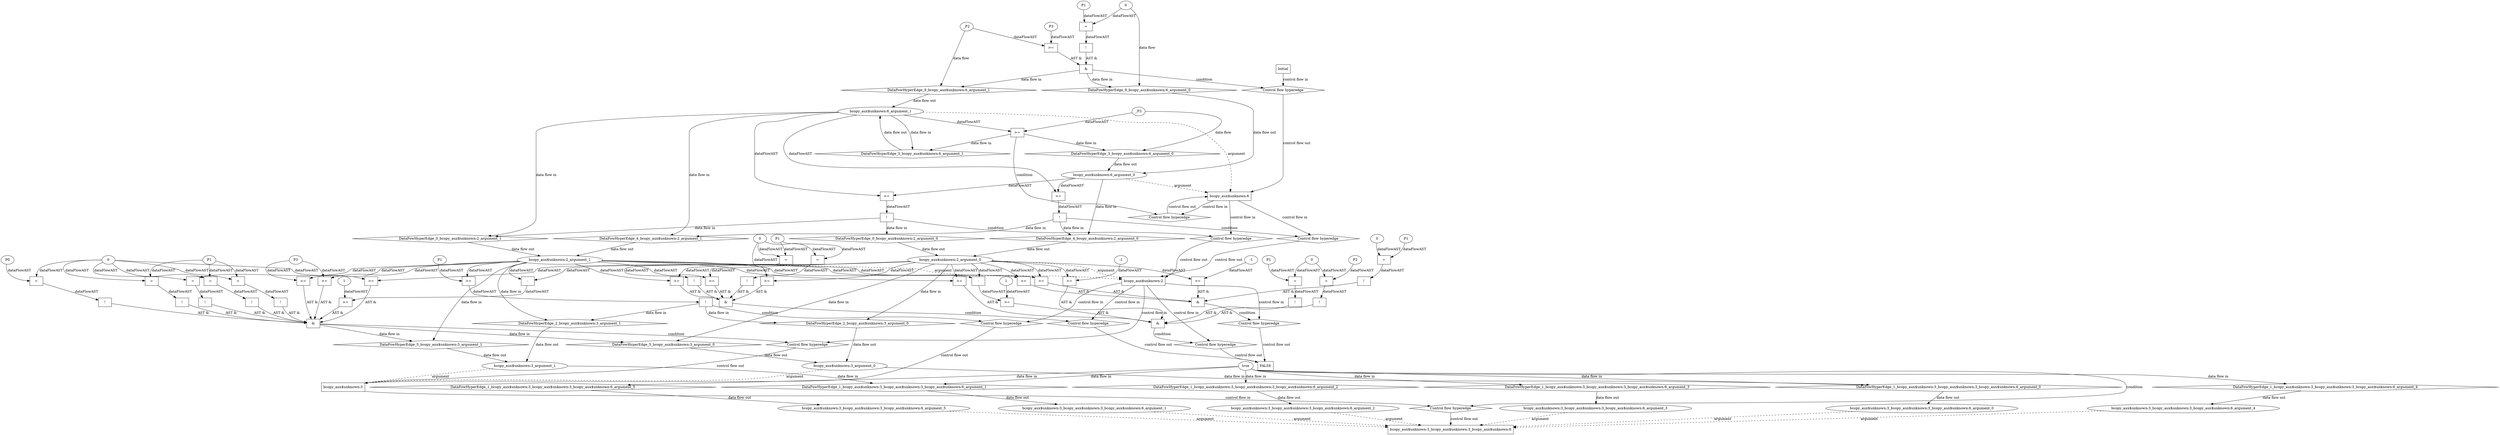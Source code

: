 digraph dag {
"bcopy_aux$unknown:2" [label="bcopy_aux$unknown:2" nodeName="bcopy_aux$unknown:2" class=cfn  shape="rect"];
"bcopy_aux$unknown:3" [label="bcopy_aux$unknown:3" nodeName="bcopy_aux$unknown:3" class=cfn  shape="rect"];
"bcopy_aux$unknown:3_bcopy_aux$unknown:3_bcopy_aux$unknown:6" [label="bcopy_aux$unknown:3_bcopy_aux$unknown:3_bcopy_aux$unknown:6" nodeName="bcopy_aux$unknown:3_bcopy_aux$unknown:3_bcopy_aux$unknown:6" class=cfn  shape="rect"];
"bcopy_aux$unknown:6" [label="bcopy_aux$unknown:6" nodeName="bcopy_aux$unknown:6" class=cfn  shape="rect"];
FALSE [label="FALSE" nodeName=FALSE class=cfn  shape="rect"];
Initial [label="Initial" nodeName=Initial class=cfn  shape="rect"];
ControlFowHyperEdge_0 [label="Control flow hyperedge" nodeName=ControlFowHyperEdge_0 class=controlFlowHyperEdge shape="diamond"];
"bcopy_aux$unknown:6" -> ControlFowHyperEdge_0 [label="control flow in"]
ControlFowHyperEdge_0 -> "bcopy_aux$unknown:2" [label="control flow out"]
ControlFowHyperEdge_1 [label="Control flow hyperedge" nodeName=ControlFowHyperEdge_1 class=controlFlowHyperEdge shape="diamond"];
"bcopy_aux$unknown:3" -> ControlFowHyperEdge_1 [label="control flow in"]
ControlFowHyperEdge_1 -> "bcopy_aux$unknown:3_bcopy_aux$unknown:3_bcopy_aux$unknown:6" [label="control flow out"]
ControlFowHyperEdge_2 [label="Control flow hyperedge" nodeName=ControlFowHyperEdge_2 class=controlFlowHyperEdge shape="diamond"];
"bcopy_aux$unknown:2" -> ControlFowHyperEdge_2 [label="control flow in"]
ControlFowHyperEdge_2 -> "bcopy_aux$unknown:3" [label="control flow out"]
ControlFowHyperEdge_3 [label="Control flow hyperedge" nodeName=ControlFowHyperEdge_3 class=controlFlowHyperEdge shape="diamond"];
"bcopy_aux$unknown:6" -> ControlFowHyperEdge_3 [label="control flow in"]
ControlFowHyperEdge_3 -> "bcopy_aux$unknown:6" [label="control flow out"]
ControlFowHyperEdge_4 [label="Control flow hyperedge" nodeName=ControlFowHyperEdge_4 class=controlFlowHyperEdge shape="diamond"];
"bcopy_aux$unknown:6" -> ControlFowHyperEdge_4 [label="control flow in"]
ControlFowHyperEdge_4 -> "bcopy_aux$unknown:2" [label="control flow out"]
ControlFowHyperEdge_5 [label="Control flow hyperedge" nodeName=ControlFowHyperEdge_5 class=controlFlowHyperEdge shape="diamond"];
"bcopy_aux$unknown:2" -> ControlFowHyperEdge_5 [label="control flow in"]
ControlFowHyperEdge_5 -> "bcopy_aux$unknown:3" [label="control flow out"]
ControlFowHyperEdge_6 [label="Control flow hyperedge" nodeName=ControlFowHyperEdge_6 class=controlFlowHyperEdge shape="diamond"];
"bcopy_aux$unknown:2" -> ControlFowHyperEdge_6 [label="control flow in"]
ControlFowHyperEdge_6 -> "FALSE" [label="control flow out"]
ControlFowHyperEdge_7 [label="Control flow hyperedge" nodeName=ControlFowHyperEdge_7 class=controlFlowHyperEdge shape="diamond"];
"bcopy_aux$unknown:2" -> ControlFowHyperEdge_7 [label="control flow in"]
ControlFowHyperEdge_7 -> "FALSE" [label="control flow out"]
ControlFowHyperEdge_8 [label="Control flow hyperedge" nodeName=ControlFowHyperEdge_8 class=controlFlowHyperEdge shape="diamond"];
"bcopy_aux$unknown:2" -> ControlFowHyperEdge_8 [label="control flow in"]
ControlFowHyperEdge_8 -> "FALSE" [label="control flow out"]
ControlFowHyperEdge_9 [label="Control flow hyperedge" nodeName=ControlFowHyperEdge_9 class=controlFlowHyperEdge shape="diamond"];
"Initial" -> ControlFowHyperEdge_9 [label="control flow in"]
ControlFowHyperEdge_9 -> "bcopy_aux$unknown:6" [label="control flow out"]
"bcopy_aux$unknown:2_argument_0" [label="bcopy_aux$unknown:2_argument_0" nodeName=argument0 class=argument  head="bcopy_aux$unknown:2" shape="oval"];
"bcopy_aux$unknown:2_argument_0" -> "bcopy_aux$unknown:2"[label="argument" style="dashed"]
"bcopy_aux$unknown:2_argument_1" [label="bcopy_aux$unknown:2_argument_1" nodeName=argument1 class=argument  head="bcopy_aux$unknown:2" shape="oval"];
"bcopy_aux$unknown:2_argument_1" -> "bcopy_aux$unknown:2"[label="argument" style="dashed"]
"bcopy_aux$unknown:6_argument_0" [label="bcopy_aux$unknown:6_argument_0" nodeName=argument0 class=argument  head="bcopy_aux$unknown:6" shape="oval"];
"bcopy_aux$unknown:6_argument_0" -> "bcopy_aux$unknown:6"[label="argument" style="dashed"]
"bcopy_aux$unknown:6_argument_1" [label="bcopy_aux$unknown:6_argument_1" nodeName=argument1 class=argument  head="bcopy_aux$unknown:6" shape="oval"];
"bcopy_aux$unknown:6_argument_1" -> "bcopy_aux$unknown:6"[label="argument" style="dashed"]
"bcopy_aux$unknown:3_bcopy_aux$unknown:3_bcopy_aux$unknown:6_argument_0" [label="bcopy_aux$unknown:3_bcopy_aux$unknown:3_bcopy_aux$unknown:6_argument_0" nodeName=argument0 class=argument  head="bcopy_aux$unknown:3_bcopy_aux$unknown:3_bcopy_aux$unknown:6" shape="oval"];
"bcopy_aux$unknown:3_bcopy_aux$unknown:3_bcopy_aux$unknown:6_argument_0" -> "bcopy_aux$unknown:3_bcopy_aux$unknown:3_bcopy_aux$unknown:6"[label="argument" style="dashed"]
"bcopy_aux$unknown:3_bcopy_aux$unknown:3_bcopy_aux$unknown:6_argument_1" [label="bcopy_aux$unknown:3_bcopy_aux$unknown:3_bcopy_aux$unknown:6_argument_1" nodeName=argument1 class=argument  head="bcopy_aux$unknown:3_bcopy_aux$unknown:3_bcopy_aux$unknown:6" shape="oval"];
"bcopy_aux$unknown:3_bcopy_aux$unknown:3_bcopy_aux$unknown:6_argument_1" -> "bcopy_aux$unknown:3_bcopy_aux$unknown:3_bcopy_aux$unknown:6"[label="argument" style="dashed"]
"bcopy_aux$unknown:3_bcopy_aux$unknown:3_bcopy_aux$unknown:6_argument_2" [label="bcopy_aux$unknown:3_bcopy_aux$unknown:3_bcopy_aux$unknown:6_argument_2" nodeName=argument2 class=argument  head="bcopy_aux$unknown:3_bcopy_aux$unknown:3_bcopy_aux$unknown:6" shape="oval"];
"bcopy_aux$unknown:3_bcopy_aux$unknown:3_bcopy_aux$unknown:6_argument_2" -> "bcopy_aux$unknown:3_bcopy_aux$unknown:3_bcopy_aux$unknown:6"[label="argument" style="dashed"]
"bcopy_aux$unknown:3_bcopy_aux$unknown:3_bcopy_aux$unknown:6_argument_3" [label="bcopy_aux$unknown:3_bcopy_aux$unknown:3_bcopy_aux$unknown:6_argument_3" nodeName=argument3 class=argument  head="bcopy_aux$unknown:3_bcopy_aux$unknown:3_bcopy_aux$unknown:6" shape="oval"];
"bcopy_aux$unknown:3_bcopy_aux$unknown:3_bcopy_aux$unknown:6_argument_3" -> "bcopy_aux$unknown:3_bcopy_aux$unknown:3_bcopy_aux$unknown:6"[label="argument" style="dashed"]
"bcopy_aux$unknown:3_bcopy_aux$unknown:3_bcopy_aux$unknown:6_argument_4" [label="bcopy_aux$unknown:3_bcopy_aux$unknown:3_bcopy_aux$unknown:6_argument_4" nodeName=argument4 class=argument  head="bcopy_aux$unknown:3_bcopy_aux$unknown:3_bcopy_aux$unknown:6" shape="oval"];
"bcopy_aux$unknown:3_bcopy_aux$unknown:3_bcopy_aux$unknown:6_argument_4" -> "bcopy_aux$unknown:3_bcopy_aux$unknown:3_bcopy_aux$unknown:6"[label="argument" style="dashed"]
"bcopy_aux$unknown:3_bcopy_aux$unknown:3_bcopy_aux$unknown:6_argument_5" [label="bcopy_aux$unknown:3_bcopy_aux$unknown:3_bcopy_aux$unknown:6_argument_5" nodeName=argument5 class=argument  head="bcopy_aux$unknown:3_bcopy_aux$unknown:3_bcopy_aux$unknown:6" shape="oval"];
"bcopy_aux$unknown:3_bcopy_aux$unknown:3_bcopy_aux$unknown:6_argument_5" -> "bcopy_aux$unknown:3_bcopy_aux$unknown:3_bcopy_aux$unknown:6"[label="argument" style="dashed"]
"bcopy_aux$unknown:3_argument_0" [label="bcopy_aux$unknown:3_argument_0" nodeName=argument0 class=argument  head="bcopy_aux$unknown:3" shape="oval"];
"bcopy_aux$unknown:3_argument_0" -> "bcopy_aux$unknown:3"[label="argument" style="dashed"]
"bcopy_aux$unknown:3_argument_1" [label="bcopy_aux$unknown:3_argument_1" nodeName=argument1 class=argument  head="bcopy_aux$unknown:3" shape="oval"];
"bcopy_aux$unknown:3_argument_1" -> "bcopy_aux$unknown:3"[label="argument" style="dashed"]

"xxxbcopy_aux$unknown:2___bcopy_aux$unknown:6_0xxxguard_0_node_0" [label="!" nodeName="xxxbcopy_aux$unknown:2___bcopy_aux$unknown:6_0xxxguard_0_node_0" class=Operator shape="rect"];
"xxxbcopy_aux$unknown:2___bcopy_aux$unknown:6_0xxxguard_0_node_1" [label=">=" nodeName="xxxbcopy_aux$unknown:2___bcopy_aux$unknown:6_0xxxguard_0_node_1" class=Operator  shape="rect"];
"xxxbcopy_aux$unknown:2___bcopy_aux$unknown:6_0xxxguard_0_node_1" -> "xxxbcopy_aux$unknown:2___bcopy_aux$unknown:6_0xxxguard_0_node_0"[label="dataFlowAST"]
"bcopy_aux$unknown:6_argument_0" -> "xxxbcopy_aux$unknown:2___bcopy_aux$unknown:6_0xxxguard_0_node_1"[label="dataFlowAST"]
"bcopy_aux$unknown:6_argument_1" -> "xxxbcopy_aux$unknown:2___bcopy_aux$unknown:6_0xxxguard_0_node_1"[label="dataFlowAST"]

"xxxbcopy_aux$unknown:2___bcopy_aux$unknown:6_0xxxguard_0_node_0" -> "ControlFowHyperEdge_0" [label="condition"];
"xxxbcopy_aux$unknown:3_bcopy_aux$unknown:3_bcopy_aux$unknown:6___bcopy_aux$unknown:3_1xxxguard_0_node_0" [label="true" nodeName="xxxbcopy_aux$unknown:3_bcopy_aux$unknown:3_bcopy_aux$unknown:6___bcopy_aux$unknown:3_1xxxguard_0_node_0" class=BoolValue ];

"xxxbcopy_aux$unknown:3_bcopy_aux$unknown:3_bcopy_aux$unknown:6___bcopy_aux$unknown:3_1xxxguard_0_node_0" -> "ControlFowHyperEdge_1" [label="condition"];
"xxxbcopy_aux$unknown:3___bcopy_aux$unknown:2_2xxxguard_0_node_0" [label="!" nodeName="xxxbcopy_aux$unknown:3___bcopy_aux$unknown:2_2xxxguard_0_node_0" class=Operator shape="rect"];
"xxxbcopy_aux$unknown:3___bcopy_aux$unknown:2_2xxxguard_0_node_1" [label=">=" nodeName="xxxbcopy_aux$unknown:3___bcopy_aux$unknown:2_2xxxguard_0_node_1" class=Operator  shape="rect"];
"xxxbcopy_aux$unknown:3___bcopy_aux$unknown:2_2xxxguard_0_node_2" [label="P1" nodeName="xxxbcopy_aux$unknown:3___bcopy_aux$unknown:2_2xxxguard_0_node_2" class=Constant ];
"xxxbcopy_aux$unknown:3___bcopy_aux$unknown:2_2xxxguard_0_node_1" -> "xxxbcopy_aux$unknown:3___bcopy_aux$unknown:2_2xxxguard_0_node_0"[label="dataFlowAST"]
"xxxbcopy_aux$unknown:3___bcopy_aux$unknown:2_2xxxguard_0_node_2" -> "xxxbcopy_aux$unknown:3___bcopy_aux$unknown:2_2xxxguard_0_node_1"[label="dataFlowAST"]
"bcopy_aux$unknown:2_argument_1" -> "xxxbcopy_aux$unknown:3___bcopy_aux$unknown:2_2xxxguard_0_node_1"[label="dataFlowAST"]

"xxxbcopy_aux$unknown:3___bcopy_aux$unknown:2_2xxxguard_0_node_0" -> "ControlFowHyperEdge_2" [label="condition"];
"xxxbcopy_aux$unknown:6___bcopy_aux$unknown:6_3xxxguard_0_node_0" [label=">=" nodeName="xxxbcopy_aux$unknown:6___bcopy_aux$unknown:6_3xxxguard_0_node_0" class=Operator  shape="rect"];
"bcopy_aux$unknown:6_argument_1" -> "xxxbcopy_aux$unknown:6___bcopy_aux$unknown:6_3xxxguard_0_node_0"[label="dataFlowAST"]
"xxxbcopy_aux$unknown:6___bcopy_aux$unknown:6_3xxxdataFlow_0_node_0" -> "xxxbcopy_aux$unknown:6___bcopy_aux$unknown:6_3xxxguard_0_node_0"[label="dataFlowAST"]

"xxxbcopy_aux$unknown:6___bcopy_aux$unknown:6_3xxxguard_0_node_0" -> "ControlFowHyperEdge_3" [label="condition"];
"xxxbcopy_aux$unknown:6___bcopy_aux$unknown:6_3xxxdataFlow_0_node_0" [label="_P3" nodeName="xxxbcopy_aux$unknown:6___bcopy_aux$unknown:6_3xxxdataFlow_0_node_0" class=Constant ];

"xxxbcopy_aux$unknown:6___bcopy_aux$unknown:6_3xxxdataFlow_0_node_0" -> "DataFowHyperEdge_3_bcopy_aux$unknown:6_argument_0" [label="data flow"];
"xxxbcopy_aux$unknown:2___bcopy_aux$unknown:6_4xxxguard_0_node_0" [label="!" nodeName="xxxbcopy_aux$unknown:2___bcopy_aux$unknown:6_4xxxguard_0_node_0" class=Operator shape="rect"];
"xxxbcopy_aux$unknown:2___bcopy_aux$unknown:6_4xxxguard_0_node_1" [label=">=" nodeName="xxxbcopy_aux$unknown:2___bcopy_aux$unknown:6_4xxxguard_0_node_1" class=Operator  shape="rect"];
"xxxbcopy_aux$unknown:2___bcopy_aux$unknown:6_4xxxguard_0_node_1" -> "xxxbcopy_aux$unknown:2___bcopy_aux$unknown:6_4xxxguard_0_node_0"[label="dataFlowAST"]
"bcopy_aux$unknown:6_argument_0" -> "xxxbcopy_aux$unknown:2___bcopy_aux$unknown:6_4xxxguard_0_node_1"[label="dataFlowAST"]
"bcopy_aux$unknown:6_argument_1" -> "xxxbcopy_aux$unknown:2___bcopy_aux$unknown:6_4xxxguard_0_node_1"[label="dataFlowAST"]

"xxxbcopy_aux$unknown:2___bcopy_aux$unknown:6_4xxxguard_0_node_0" -> "ControlFowHyperEdge_4" [label="condition"];
"xxxbcopy_aux$unknown:3___bcopy_aux$unknown:2_5xxx_and" [label="&" nodeName="xxxbcopy_aux$unknown:3___bcopy_aux$unknown:2_5xxx_and" class=Operator shape="rect"];
"xxxbcopy_aux$unknown:3___bcopy_aux$unknown:2_5xxxguard2_node_0" [label="!" nodeName="xxxbcopy_aux$unknown:3___bcopy_aux$unknown:2_5xxxguard2_node_0" class=Operator shape="rect"];
"xxxbcopy_aux$unknown:3___bcopy_aux$unknown:2_5xxxguard2_node_1" [label="=" nodeName="xxxbcopy_aux$unknown:3___bcopy_aux$unknown:2_5xxxguard2_node_1" class=Operator  shape="rect"];
"xxxbcopy_aux$unknown:3___bcopy_aux$unknown:2_5xxxguard2_node_2" [label="P0" nodeName="xxxbcopy_aux$unknown:3___bcopy_aux$unknown:2_5xxxguard2_node_2" class=Constant ];
"xxxbcopy_aux$unknown:3___bcopy_aux$unknown:2_5xxxguard2_node_1" -> "xxxbcopy_aux$unknown:3___bcopy_aux$unknown:2_5xxxguard2_node_0"[label="dataFlowAST"]
"xxxbcopy_aux$unknown:3___bcopy_aux$unknown:2_5xxxguard2_node_2" -> "xxxbcopy_aux$unknown:3___bcopy_aux$unknown:2_5xxxguard2_node_1"[label="dataFlowAST"]
"xxxbcopy_aux$unknown:3___bcopy_aux$unknown:2_5xxxguard_0_node_3" -> "xxxbcopy_aux$unknown:3___bcopy_aux$unknown:2_5xxxguard2_node_1"[label="dataFlowAST"]

"xxxbcopy_aux$unknown:3___bcopy_aux$unknown:2_5xxxguard2_node_0" -> "xxxbcopy_aux$unknown:3___bcopy_aux$unknown:2_5xxx_and" [label="AST &"];
"xxxbcopy_aux$unknown:3___bcopy_aux$unknown:2_5xxxguard3_node_0" [label=">=" nodeName="xxxbcopy_aux$unknown:3___bcopy_aux$unknown:2_5xxxguard3_node_0" class=Operator  shape="rect"];
"xxxbcopy_aux$unknown:3___bcopy_aux$unknown:2_5xxxguard1_node_1" -> "xxxbcopy_aux$unknown:3___bcopy_aux$unknown:2_5xxxguard3_node_0"[label="dataFlowAST"]
"bcopy_aux$unknown:2_argument_1" -> "xxxbcopy_aux$unknown:3___bcopy_aux$unknown:2_5xxxguard3_node_0"[label="dataFlowAST"]

"xxxbcopy_aux$unknown:3___bcopy_aux$unknown:2_5xxxguard3_node_0" -> "xxxbcopy_aux$unknown:3___bcopy_aux$unknown:2_5xxx_and" [label="AST &"];
"xxxbcopy_aux$unknown:3___bcopy_aux$unknown:2_5xxxguard6_node_0" [label="!" nodeName="xxxbcopy_aux$unknown:3___bcopy_aux$unknown:2_5xxxguard6_node_0" class=Operator shape="rect"];
"xxxbcopy_aux$unknown:3___bcopy_aux$unknown:2_5xxxguard6_node_1" [label="=" nodeName="xxxbcopy_aux$unknown:3___bcopy_aux$unknown:2_5xxxguard6_node_1" class=Operator  shape="rect"];
"xxxbcopy_aux$unknown:3___bcopy_aux$unknown:2_5xxxguard6_node_1" -> "xxxbcopy_aux$unknown:3___bcopy_aux$unknown:2_5xxxguard6_node_0"[label="dataFlowAST"]
"bcopy_aux$unknown:2_argument_1" -> "xxxbcopy_aux$unknown:3___bcopy_aux$unknown:2_5xxxguard6_node_1"[label="dataFlowAST"]
"xxxbcopy_aux$unknown:3___bcopy_aux$unknown:2_5xxxguard_0_node_3" -> "xxxbcopy_aux$unknown:3___bcopy_aux$unknown:2_5xxxguard6_node_1"[label="dataFlowAST"]

"xxxbcopy_aux$unknown:3___bcopy_aux$unknown:2_5xxxguard6_node_0" -> "xxxbcopy_aux$unknown:3___bcopy_aux$unknown:2_5xxx_and" [label="AST &"];
"xxxbcopy_aux$unknown:3___bcopy_aux$unknown:2_5xxxguard5_node_0" [label=">=" nodeName="xxxbcopy_aux$unknown:3___bcopy_aux$unknown:2_5xxxguard5_node_0" class=Operator  shape="rect"];
"bcopy_aux$unknown:2_argument_0" -> "xxxbcopy_aux$unknown:3___bcopy_aux$unknown:2_5xxxguard5_node_0"[label="dataFlowAST"]
"xxxbcopy_aux$unknown:3___bcopy_aux$unknown:2_5xxxguard_0_node_3" -> "xxxbcopy_aux$unknown:3___bcopy_aux$unknown:2_5xxxguard5_node_0"[label="dataFlowAST"]

"xxxbcopy_aux$unknown:3___bcopy_aux$unknown:2_5xxxguard5_node_0" -> "xxxbcopy_aux$unknown:3___bcopy_aux$unknown:2_5xxx_and" [label="AST &"];
"xxxbcopy_aux$unknown:3___bcopy_aux$unknown:2_5xxxguard8_node_0" [label="!" nodeName="xxxbcopy_aux$unknown:3___bcopy_aux$unknown:2_5xxxguard8_node_0" class=Operator shape="rect"];
"xxxbcopy_aux$unknown:3___bcopy_aux$unknown:2_5xxxguard8_node_1" [label="=" nodeName="xxxbcopy_aux$unknown:3___bcopy_aux$unknown:2_5xxxguard8_node_1" class=Operator  shape="rect"];
"xxxbcopy_aux$unknown:3___bcopy_aux$unknown:2_5xxxguard8_node_1" -> "xxxbcopy_aux$unknown:3___bcopy_aux$unknown:2_5xxxguard8_node_0"[label="dataFlowAST"]
"xxxbcopy_aux$unknown:3___bcopy_aux$unknown:2_5xxxguard_0_node_2" -> "xxxbcopy_aux$unknown:3___bcopy_aux$unknown:2_5xxxguard8_node_1"[label="dataFlowAST"]
"xxxbcopy_aux$unknown:3___bcopy_aux$unknown:2_5xxxguard_0_node_3" -> "xxxbcopy_aux$unknown:3___bcopy_aux$unknown:2_5xxxguard8_node_1"[label="dataFlowAST"]

"xxxbcopy_aux$unknown:3___bcopy_aux$unknown:2_5xxxguard8_node_0" -> "xxxbcopy_aux$unknown:3___bcopy_aux$unknown:2_5xxx_and" [label="AST &"];
"xxxbcopy_aux$unknown:3___bcopy_aux$unknown:2_5xxxguard4_node_0" [label="!" nodeName="xxxbcopy_aux$unknown:3___bcopy_aux$unknown:2_5xxxguard4_node_0" class=Operator shape="rect"];
"xxxbcopy_aux$unknown:3___bcopy_aux$unknown:2_5xxxguard4_node_1" [label="=" nodeName="xxxbcopy_aux$unknown:3___bcopy_aux$unknown:2_5xxxguard4_node_1" class=Operator  shape="rect"];
"xxxbcopy_aux$unknown:3___bcopy_aux$unknown:2_5xxxguard4_node_1" -> "xxxbcopy_aux$unknown:3___bcopy_aux$unknown:2_5xxxguard4_node_0"[label="dataFlowAST"]
"xxxbcopy_aux$unknown:3___bcopy_aux$unknown:2_5xxxguard_0_node_2" -> "xxxbcopy_aux$unknown:3___bcopy_aux$unknown:2_5xxxguard4_node_1"[label="dataFlowAST"]
"xxxbcopy_aux$unknown:3___bcopy_aux$unknown:2_5xxxguard_0_node_3" -> "xxxbcopy_aux$unknown:3___bcopy_aux$unknown:2_5xxxguard4_node_1"[label="dataFlowAST"]

"xxxbcopy_aux$unknown:3___bcopy_aux$unknown:2_5xxxguard4_node_0" -> "xxxbcopy_aux$unknown:3___bcopy_aux$unknown:2_5xxx_and" [label="AST &"];
"xxxbcopy_aux$unknown:3___bcopy_aux$unknown:2_5xxxguard7_node_0" [label=">=" nodeName="xxxbcopy_aux$unknown:3___bcopy_aux$unknown:2_5xxxguard7_node_0" class=Operator  shape="rect"];
"xxxbcopy_aux$unknown:3___bcopy_aux$unknown:2_5xxxguard7_node_1" [label="-" nodeName="xxxbcopy_aux$unknown:3___bcopy_aux$unknown:2_5xxxguard7_node_1" class= Operator shape="rect"];
"xxxbcopy_aux$unknown:3___bcopy_aux$unknown:2_5xxxguard7_node_4" [label="1" nodeName="xxxbcopy_aux$unknown:3___bcopy_aux$unknown:2_5xxxguard7_node_4" class=Literal ];
"xxxbcopy_aux$unknown:3___bcopy_aux$unknown:2_5xxxguard7_node_1" -> "xxxbcopy_aux$unknown:3___bcopy_aux$unknown:2_5xxxguard7_node_0"[label="dataFlowAST"]
"xxxbcopy_aux$unknown:3___bcopy_aux$unknown:2_5xxxguard7_node_4" -> "xxxbcopy_aux$unknown:3___bcopy_aux$unknown:2_5xxxguard7_node_0"[label="dataFlowAST"]
"bcopy_aux$unknown:2_argument_1" -> "xxxbcopy_aux$unknown:3___bcopy_aux$unknown:2_5xxxguard7_node_1"[label="dataFlowAST"]
"bcopy_aux$unknown:2_argument_0" -> "xxxbcopy_aux$unknown:3___bcopy_aux$unknown:2_5xxxguard7_node_1"[label="dataFlowAST"]

"xxxbcopy_aux$unknown:3___bcopy_aux$unknown:2_5xxxguard7_node_0" -> "xxxbcopy_aux$unknown:3___bcopy_aux$unknown:2_5xxx_and" [label="AST &"];
"xxxbcopy_aux$unknown:3___bcopy_aux$unknown:2_5xxxguard1_node_0" [label=">=" nodeName="xxxbcopy_aux$unknown:3___bcopy_aux$unknown:2_5xxxguard1_node_0" class=Operator  shape="rect"];
"xxxbcopy_aux$unknown:3___bcopy_aux$unknown:2_5xxxguard1_node_1" [label="P3" nodeName="xxxbcopy_aux$unknown:3___bcopy_aux$unknown:2_5xxxguard1_node_1" class=Constant ];
"xxxbcopy_aux$unknown:3___bcopy_aux$unknown:2_5xxxguard1_node_1" -> "xxxbcopy_aux$unknown:3___bcopy_aux$unknown:2_5xxxguard1_node_0"[label="dataFlowAST"]
"bcopy_aux$unknown:2_argument_1" -> "xxxbcopy_aux$unknown:3___bcopy_aux$unknown:2_5xxxguard1_node_0"[label="dataFlowAST"]

"xxxbcopy_aux$unknown:3___bcopy_aux$unknown:2_5xxxguard1_node_0" -> "xxxbcopy_aux$unknown:3___bcopy_aux$unknown:2_5xxx_and" [label="AST &"];
"xxxbcopy_aux$unknown:3___bcopy_aux$unknown:2_5xxxguard_0_node_0" [label="!" nodeName="xxxbcopy_aux$unknown:3___bcopy_aux$unknown:2_5xxxguard_0_node_0" class=Operator shape="rect"];
"xxxbcopy_aux$unknown:3___bcopy_aux$unknown:2_5xxxguard_0_node_1" [label="=" nodeName="xxxbcopy_aux$unknown:3___bcopy_aux$unknown:2_5xxxguard_0_node_1" class=Operator  shape="rect"];
"xxxbcopy_aux$unknown:3___bcopy_aux$unknown:2_5xxxguard_0_node_2" [label="P1" nodeName="xxxbcopy_aux$unknown:3___bcopy_aux$unknown:2_5xxxguard_0_node_2" class=Constant ];
"xxxbcopy_aux$unknown:3___bcopy_aux$unknown:2_5xxxguard_0_node_3" [label="0" nodeName="xxxbcopy_aux$unknown:3___bcopy_aux$unknown:2_5xxxguard_0_node_3" class=Literal ];
"xxxbcopy_aux$unknown:3___bcopy_aux$unknown:2_5xxxguard_0_node_1" -> "xxxbcopy_aux$unknown:3___bcopy_aux$unknown:2_5xxxguard_0_node_0"[label="dataFlowAST"]
"xxxbcopy_aux$unknown:3___bcopy_aux$unknown:2_5xxxguard_0_node_2" -> "xxxbcopy_aux$unknown:3___bcopy_aux$unknown:2_5xxxguard_0_node_1"[label="dataFlowAST"]
"xxxbcopy_aux$unknown:3___bcopy_aux$unknown:2_5xxxguard_0_node_3" -> "xxxbcopy_aux$unknown:3___bcopy_aux$unknown:2_5xxxguard_0_node_1"[label="dataFlowAST"]

"xxxbcopy_aux$unknown:3___bcopy_aux$unknown:2_5xxxguard_0_node_0" -> "xxxbcopy_aux$unknown:3___bcopy_aux$unknown:2_5xxx_and" [label="AST &"];
"xxxbcopy_aux$unknown:3___bcopy_aux$unknown:2_5xxx_and" -> "ControlFowHyperEdge_5" [label="condition"];
"xxxFALSE___bcopy_aux$unknown:2_6xxx_and" [label="&" nodeName="xxxFALSE___bcopy_aux$unknown:2_6xxx_and" class=Operator shape="rect"];
"xxxFALSE___bcopy_aux$unknown:2_6xxxguard_0_node_0" [label="!" nodeName="xxxFALSE___bcopy_aux$unknown:2_6xxxguard_0_node_0" class=Operator shape="rect"];
"xxxFALSE___bcopy_aux$unknown:2_6xxxguard_0_node_1" [label="=" nodeName="xxxFALSE___bcopy_aux$unknown:2_6xxxguard_0_node_1" class=Operator  shape="rect"];
"xxxFALSE___bcopy_aux$unknown:2_6xxxguard_0_node_2" [label="P1" nodeName="xxxFALSE___bcopy_aux$unknown:2_6xxxguard_0_node_2" class=Constant ];
"xxxFALSE___bcopy_aux$unknown:2_6xxxguard_0_node_3" [label="0" nodeName="xxxFALSE___bcopy_aux$unknown:2_6xxxguard_0_node_3" class=Literal ];
"xxxFALSE___bcopy_aux$unknown:2_6xxxguard_0_node_1" -> "xxxFALSE___bcopy_aux$unknown:2_6xxxguard_0_node_0"[label="dataFlowAST"]
"xxxFALSE___bcopy_aux$unknown:2_6xxxguard_0_node_2" -> "xxxFALSE___bcopy_aux$unknown:2_6xxxguard_0_node_1"[label="dataFlowAST"]
"xxxFALSE___bcopy_aux$unknown:2_6xxxguard_0_node_3" -> "xxxFALSE___bcopy_aux$unknown:2_6xxxguard_0_node_1"[label="dataFlowAST"]

"xxxFALSE___bcopy_aux$unknown:2_6xxxguard_0_node_0" -> "xxxFALSE___bcopy_aux$unknown:2_6xxx_and" [label="AST &"];
"xxxFALSE___bcopy_aux$unknown:2_6xxxguard1_node_0" [label=">=" nodeName="xxxFALSE___bcopy_aux$unknown:2_6xxxguard1_node_0" class=Operator  shape="rect"];
"bcopy_aux$unknown:2_argument_0" -> "xxxFALSE___bcopy_aux$unknown:2_6xxxguard1_node_0"[label="dataFlowAST"]
"bcopy_aux$unknown:2_argument_1" -> "xxxFALSE___bcopy_aux$unknown:2_6xxxguard1_node_0"[label="dataFlowAST"]

"xxxFALSE___bcopy_aux$unknown:2_6xxxguard1_node_0" -> "xxxFALSE___bcopy_aux$unknown:2_6xxx_and" [label="AST &"];
"xxxFALSE___bcopy_aux$unknown:2_6xxxguard2_node_0" [label=">=" nodeName="xxxFALSE___bcopy_aux$unknown:2_6xxxguard2_node_0" class=Operator  shape="rect"];
"xxxFALSE___bcopy_aux$unknown:2_6xxxguard2_node_1" [label="-1" nodeName="xxxFALSE___bcopy_aux$unknown:2_6xxxguard2_node_1" class=Literal ];
"xxxFALSE___bcopy_aux$unknown:2_6xxxguard2_node_1" -> "xxxFALSE___bcopy_aux$unknown:2_6xxxguard2_node_0"[label="dataFlowAST"]
"bcopy_aux$unknown:2_argument_0" -> "xxxFALSE___bcopy_aux$unknown:2_6xxxguard2_node_0"[label="dataFlowAST"]

"xxxFALSE___bcopy_aux$unknown:2_6xxxguard2_node_0" -> "xxxFALSE___bcopy_aux$unknown:2_6xxx_and" [label="AST &"];
"xxxFALSE___bcopy_aux$unknown:2_6xxxguard3_node_0" [label=">=" nodeName="xxxFALSE___bcopy_aux$unknown:2_6xxxguard3_node_0" class=Operator  shape="rect"];
"bcopy_aux$unknown:2_argument_0" -> "xxxFALSE___bcopy_aux$unknown:2_6xxxguard3_node_0"[label="dataFlowAST"]
"bcopy_aux$unknown:2_argument_1" -> "xxxFALSE___bcopy_aux$unknown:2_6xxxguard3_node_0"[label="dataFlowAST"]

"xxxFALSE___bcopy_aux$unknown:2_6xxxguard3_node_0" -> "xxxFALSE___bcopy_aux$unknown:2_6xxx_and" [label="AST &"];
"xxxFALSE___bcopy_aux$unknown:2_6xxx_and" -> "ControlFowHyperEdge_6" [label="condition"];
"xxxFALSE___bcopy_aux$unknown:2_7xxx_and" [label="&" nodeName="xxxFALSE___bcopy_aux$unknown:2_7xxx_and" class=Operator shape="rect"];
"xxxFALSE___bcopy_aux$unknown:2_7xxxguard3_node_0" [label="!" nodeName="xxxFALSE___bcopy_aux$unknown:2_7xxxguard3_node_0" class=Operator shape="rect"];
"xxxFALSE___bcopy_aux$unknown:2_7xxxguard3_node_1" [label="=" nodeName="xxxFALSE___bcopy_aux$unknown:2_7xxxguard3_node_1" class=Operator  shape="rect"];
"xxxFALSE___bcopy_aux$unknown:2_7xxxguard3_node_1" -> "xxxFALSE___bcopy_aux$unknown:2_7xxxguard3_node_0"[label="dataFlowAST"]
"xxxFALSE___bcopy_aux$unknown:2_7xxxguard2_node_2" -> "xxxFALSE___bcopy_aux$unknown:2_7xxxguard3_node_1"[label="dataFlowAST"]
"xxxFALSE___bcopy_aux$unknown:2_7xxxguard_0_node_2" -> "xxxFALSE___bcopy_aux$unknown:2_7xxxguard3_node_1"[label="dataFlowAST"]

"xxxFALSE___bcopy_aux$unknown:2_7xxxguard3_node_0" -> "xxxFALSE___bcopy_aux$unknown:2_7xxx_and" [label="AST &"];
"xxxFALSE___bcopy_aux$unknown:2_7xxxguard2_node_0" [label="!" nodeName="xxxFALSE___bcopy_aux$unknown:2_7xxxguard2_node_0" class=Operator shape="rect"];
"xxxFALSE___bcopy_aux$unknown:2_7xxxguard2_node_1" [label="=" nodeName="xxxFALSE___bcopy_aux$unknown:2_7xxxguard2_node_1" class=Operator  shape="rect"];
"xxxFALSE___bcopy_aux$unknown:2_7xxxguard2_node_2" [label="P1" nodeName="xxxFALSE___bcopy_aux$unknown:2_7xxxguard2_node_2" class=Constant ];
"xxxFALSE___bcopy_aux$unknown:2_7xxxguard2_node_1" -> "xxxFALSE___bcopy_aux$unknown:2_7xxxguard2_node_0"[label="dataFlowAST"]
"xxxFALSE___bcopy_aux$unknown:2_7xxxguard2_node_2" -> "xxxFALSE___bcopy_aux$unknown:2_7xxxguard2_node_1"[label="dataFlowAST"]
"xxxFALSE___bcopy_aux$unknown:2_7xxxguard_0_node_2" -> "xxxFALSE___bcopy_aux$unknown:2_7xxxguard2_node_1"[label="dataFlowAST"]

"xxxFALSE___bcopy_aux$unknown:2_7xxxguard2_node_0" -> "xxxFALSE___bcopy_aux$unknown:2_7xxx_and" [label="AST &"];
"xxxFALSE___bcopy_aux$unknown:2_7xxxguard1_node_0" [label=">=" nodeName="xxxFALSE___bcopy_aux$unknown:2_7xxxguard1_node_0" class=Operator  shape="rect"];
"bcopy_aux$unknown:2_argument_0" -> "xxxFALSE___bcopy_aux$unknown:2_7xxxguard1_node_0"[label="dataFlowAST"]
"bcopy_aux$unknown:2_argument_1" -> "xxxFALSE___bcopy_aux$unknown:2_7xxxguard1_node_0"[label="dataFlowAST"]

"xxxFALSE___bcopy_aux$unknown:2_7xxxguard1_node_0" -> "xxxFALSE___bcopy_aux$unknown:2_7xxx_and" [label="AST &"];
"xxxFALSE___bcopy_aux$unknown:2_7xxxguard4_node_0" [label=">=" nodeName="xxxFALSE___bcopy_aux$unknown:2_7xxxguard4_node_0" class=Operator  shape="rect"];
"bcopy_aux$unknown:2_argument_0" -> "xxxFALSE___bcopy_aux$unknown:2_7xxxguard4_node_0"[label="dataFlowAST"]
"bcopy_aux$unknown:2_argument_1" -> "xxxFALSE___bcopy_aux$unknown:2_7xxxguard4_node_0"[label="dataFlowAST"]

"xxxFALSE___bcopy_aux$unknown:2_7xxxguard4_node_0" -> "xxxFALSE___bcopy_aux$unknown:2_7xxx_and" [label="AST &"];
"xxxFALSE___bcopy_aux$unknown:2_7xxxguard_0_node_0" [label=">=" nodeName="xxxFALSE___bcopy_aux$unknown:2_7xxxguard_0_node_0" class=Operator  shape="rect"];
"xxxFALSE___bcopy_aux$unknown:2_7xxxguard_0_node_2" [label="0" nodeName="xxxFALSE___bcopy_aux$unknown:2_7xxxguard_0_node_2" class=Literal ];
"bcopy_aux$unknown:2_argument_0" -> "xxxFALSE___bcopy_aux$unknown:2_7xxxguard_0_node_0"[label="dataFlowAST"]
"xxxFALSE___bcopy_aux$unknown:2_7xxxguard_0_node_2" -> "xxxFALSE___bcopy_aux$unknown:2_7xxxguard_0_node_0"[label="dataFlowAST"]

"xxxFALSE___bcopy_aux$unknown:2_7xxxguard_0_node_0" -> "xxxFALSE___bcopy_aux$unknown:2_7xxx_and" [label="AST &"];
"xxxFALSE___bcopy_aux$unknown:2_7xxx_and" -> "ControlFowHyperEdge_7" [label="condition"];
"xxxFALSE___bcopy_aux$unknown:2_8xxx_and" [label="&" nodeName="xxxFALSE___bcopy_aux$unknown:2_8xxx_and" class=Operator shape="rect"];
"xxxFALSE___bcopy_aux$unknown:2_8xxxguard2_node_0" [label="!" nodeName="xxxFALSE___bcopy_aux$unknown:2_8xxxguard2_node_0" class=Operator shape="rect"];
"xxxFALSE___bcopy_aux$unknown:2_8xxxguard2_node_1" [label="=" nodeName="xxxFALSE___bcopy_aux$unknown:2_8xxxguard2_node_1" class=Operator  shape="rect"];
"xxxFALSE___bcopy_aux$unknown:2_8xxxguard2_node_2" [label="P1" nodeName="xxxFALSE___bcopy_aux$unknown:2_8xxxguard2_node_2" class=Constant ];
"xxxFALSE___bcopy_aux$unknown:2_8xxxguard2_node_3" [label="0" nodeName="xxxFALSE___bcopy_aux$unknown:2_8xxxguard2_node_3" class=Literal ];
"xxxFALSE___bcopy_aux$unknown:2_8xxxguard2_node_1" -> "xxxFALSE___bcopy_aux$unknown:2_8xxxguard2_node_0"[label="dataFlowAST"]
"xxxFALSE___bcopy_aux$unknown:2_8xxxguard2_node_2" -> "xxxFALSE___bcopy_aux$unknown:2_8xxxguard2_node_1"[label="dataFlowAST"]
"xxxFALSE___bcopy_aux$unknown:2_8xxxguard2_node_3" -> "xxxFALSE___bcopy_aux$unknown:2_8xxxguard2_node_1"[label="dataFlowAST"]

"xxxFALSE___bcopy_aux$unknown:2_8xxxguard2_node_0" -> "xxxFALSE___bcopy_aux$unknown:2_8xxx_and" [label="AST &"];
"xxxFALSE___bcopy_aux$unknown:2_8xxxguard4_node_0" [label=">=" nodeName="xxxFALSE___bcopy_aux$unknown:2_8xxxguard4_node_0" class=Operator  shape="rect"];
"bcopy_aux$unknown:2_argument_0" -> "xxxFALSE___bcopy_aux$unknown:2_8xxxguard4_node_0"[label="dataFlowAST"]
"bcopy_aux$unknown:2_argument_1" -> "xxxFALSE___bcopy_aux$unknown:2_8xxxguard4_node_0"[label="dataFlowAST"]

"xxxFALSE___bcopy_aux$unknown:2_8xxxguard4_node_0" -> "xxxFALSE___bcopy_aux$unknown:2_8xxx_and" [label="AST &"];
"xxxFALSE___bcopy_aux$unknown:2_8xxxguard1_node_0" [label=">=" nodeName="xxxFALSE___bcopy_aux$unknown:2_8xxxguard1_node_0" class=Operator  shape="rect"];
"xxxFALSE___bcopy_aux$unknown:2_8xxxguard1_node_1" [label="-" nodeName="xxxFALSE___bcopy_aux$unknown:2_8xxxguard1_node_1" class= Operator shape="rect"];
"xxxFALSE___bcopy_aux$unknown:2_8xxxguard1_node_4" [label="1" nodeName="xxxFALSE___bcopy_aux$unknown:2_8xxxguard1_node_4" class=Literal ];
"xxxFALSE___bcopy_aux$unknown:2_8xxxguard1_node_1" -> "xxxFALSE___bcopy_aux$unknown:2_8xxxguard1_node_0"[label="dataFlowAST"]
"xxxFALSE___bcopy_aux$unknown:2_8xxxguard1_node_4" -> "xxxFALSE___bcopy_aux$unknown:2_8xxxguard1_node_0"[label="dataFlowAST"]
"bcopy_aux$unknown:2_argument_1" -> "xxxFALSE___bcopy_aux$unknown:2_8xxxguard1_node_1"[label="dataFlowAST"]
"bcopy_aux$unknown:2_argument_0" -> "xxxFALSE___bcopy_aux$unknown:2_8xxxguard1_node_1"[label="dataFlowAST"]

"xxxFALSE___bcopy_aux$unknown:2_8xxxguard1_node_0" -> "xxxFALSE___bcopy_aux$unknown:2_8xxx_and" [label="AST &"];
"xxxFALSE___bcopy_aux$unknown:2_8xxxguard_0_node_0" [label=">=" nodeName="xxxFALSE___bcopy_aux$unknown:2_8xxxguard_0_node_0" class=Operator  shape="rect"];
"xxxFALSE___bcopy_aux$unknown:2_8xxxguard_0_node_1" [label="-1" nodeName="xxxFALSE___bcopy_aux$unknown:2_8xxxguard_0_node_1" class=Literal ];
"xxxFALSE___bcopy_aux$unknown:2_8xxxguard_0_node_1" -> "xxxFALSE___bcopy_aux$unknown:2_8xxxguard_0_node_0"[label="dataFlowAST"]
"bcopy_aux$unknown:2_argument_0" -> "xxxFALSE___bcopy_aux$unknown:2_8xxxguard_0_node_0"[label="dataFlowAST"]

"xxxFALSE___bcopy_aux$unknown:2_8xxxguard_0_node_0" -> "xxxFALSE___bcopy_aux$unknown:2_8xxx_and" [label="AST &"];
"xxxFALSE___bcopy_aux$unknown:2_8xxxguard3_node_0" [label="!" nodeName="xxxFALSE___bcopy_aux$unknown:2_8xxxguard3_node_0" class=Operator shape="rect"];
"xxxFALSE___bcopy_aux$unknown:2_8xxxguard3_node_1" [label="=" nodeName="xxxFALSE___bcopy_aux$unknown:2_8xxxguard3_node_1" class=Operator  shape="rect"];
"xxxFALSE___bcopy_aux$unknown:2_8xxxguard3_node_2" [label="P2" nodeName="xxxFALSE___bcopy_aux$unknown:2_8xxxguard3_node_2" class=Constant ];
"xxxFALSE___bcopy_aux$unknown:2_8xxxguard3_node_1" -> "xxxFALSE___bcopy_aux$unknown:2_8xxxguard3_node_0"[label="dataFlowAST"]
"xxxFALSE___bcopy_aux$unknown:2_8xxxguard3_node_2" -> "xxxFALSE___bcopy_aux$unknown:2_8xxxguard3_node_1"[label="dataFlowAST"]
"xxxFALSE___bcopy_aux$unknown:2_8xxxguard2_node_3" -> "xxxFALSE___bcopy_aux$unknown:2_8xxxguard3_node_1"[label="dataFlowAST"]

"xxxFALSE___bcopy_aux$unknown:2_8xxxguard3_node_0" -> "xxxFALSE___bcopy_aux$unknown:2_8xxx_and" [label="AST &"];
"xxxFALSE___bcopy_aux$unknown:2_8xxx_and" -> "ControlFowHyperEdge_8" [label="condition"];
"xxxbcopy_aux$unknown:6___Initial_9xxx_and" [label="&" nodeName="xxxbcopy_aux$unknown:6___Initial_9xxx_and" class=Operator shape="rect"];
"xxxbcopy_aux$unknown:6___Initial_9xxxguard_0_node_0" [label="!" nodeName="xxxbcopy_aux$unknown:6___Initial_9xxxguard_0_node_0" class=Operator shape="rect"];
"xxxbcopy_aux$unknown:6___Initial_9xxxguard_0_node_1" [label="=" nodeName="xxxbcopy_aux$unknown:6___Initial_9xxxguard_0_node_1" class=Operator  shape="rect"];
"xxxbcopy_aux$unknown:6___Initial_9xxxguard_0_node_2" [label="P1" nodeName="xxxbcopy_aux$unknown:6___Initial_9xxxguard_0_node_2" class=Constant ];
"xxxbcopy_aux$unknown:6___Initial_9xxxguard_0_node_1" -> "xxxbcopy_aux$unknown:6___Initial_9xxxguard_0_node_0"[label="dataFlowAST"]
"xxxbcopy_aux$unknown:6___Initial_9xxxguard_0_node_2" -> "xxxbcopy_aux$unknown:6___Initial_9xxxguard_0_node_1"[label="dataFlowAST"]
"xxxbcopy_aux$unknown:6___Initial_9xxxdataFlow_0_node_0" -> "xxxbcopy_aux$unknown:6___Initial_9xxxguard_0_node_1"[label="dataFlowAST"]

"xxxbcopy_aux$unknown:6___Initial_9xxxguard_0_node_0" -> "xxxbcopy_aux$unknown:6___Initial_9xxx_and" [label="AST &"];
"xxxbcopy_aux$unknown:6___Initial_9xxxguard1_node_0" [label=">=" nodeName="xxxbcopy_aux$unknown:6___Initial_9xxxguard1_node_0" class=Operator  shape="rect"];
"xxxbcopy_aux$unknown:6___Initial_9xxxguard1_node_1" [label="P3" nodeName="xxxbcopy_aux$unknown:6___Initial_9xxxguard1_node_1" class=Constant ];
"xxxbcopy_aux$unknown:6___Initial_9xxxguard1_node_1" -> "xxxbcopy_aux$unknown:6___Initial_9xxxguard1_node_0"[label="dataFlowAST"]
"xxxbcopy_aux$unknown:6___Initial_9xxxdataFlow1_node_0" -> "xxxbcopy_aux$unknown:6___Initial_9xxxguard1_node_0"[label="dataFlowAST"]

"xxxbcopy_aux$unknown:6___Initial_9xxxguard1_node_0" -> "xxxbcopy_aux$unknown:6___Initial_9xxx_and" [label="AST &"];
"xxxbcopy_aux$unknown:6___Initial_9xxx_and" -> "ControlFowHyperEdge_9" [label="condition"];
"xxxbcopy_aux$unknown:6___Initial_9xxxdataFlow_0_node_0" [label="0" nodeName="xxxbcopy_aux$unknown:6___Initial_9xxxdataFlow_0_node_0" class=Literal ];

"xxxbcopy_aux$unknown:6___Initial_9xxxdataFlow_0_node_0" -> "DataFowHyperEdge_9_bcopy_aux$unknown:6_argument_0" [label="data flow"];
"xxxbcopy_aux$unknown:6___Initial_9xxxdataFlow1_node_0" [label="_P2" nodeName="xxxbcopy_aux$unknown:6___Initial_9xxxdataFlow1_node_0" class=Constant ];

"xxxbcopy_aux$unknown:6___Initial_9xxxdataFlow1_node_0" -> "DataFowHyperEdge_9_bcopy_aux$unknown:6_argument_1" [label="data flow"];
"DataFowHyperEdge_0_bcopy_aux$unknown:2_argument_0" [label="DataFowHyperEdge_0_bcopy_aux$unknown:2_argument_0" nodeName="DataFowHyperEdge_0_bcopy_aux$unknown:2_argument_0" class=DataFlowHyperedge shape="diamond"];
"DataFowHyperEdge_0_bcopy_aux$unknown:2_argument_0" -> "bcopy_aux$unknown:2_argument_0"[label="data flow out"]
"xxxbcopy_aux$unknown:2___bcopy_aux$unknown:6_0xxxguard_0_node_0" -> "DataFowHyperEdge_0_bcopy_aux$unknown:2_argument_0"[label="data flow in"]
"DataFowHyperEdge_0_bcopy_aux$unknown:2_argument_1" [label="DataFowHyperEdge_0_bcopy_aux$unknown:2_argument_1" nodeName="DataFowHyperEdge_0_bcopy_aux$unknown:2_argument_1" class=DataFlowHyperedge shape="diamond"];
"DataFowHyperEdge_0_bcopy_aux$unknown:2_argument_1" -> "bcopy_aux$unknown:2_argument_1"[label="data flow out"]
"xxxbcopy_aux$unknown:2___bcopy_aux$unknown:6_0xxxguard_0_node_0" -> "DataFowHyperEdge_0_bcopy_aux$unknown:2_argument_1"[label="data flow in"]
"DataFowHyperEdge_1_bcopy_aux$unknown:3_bcopy_aux$unknown:3_bcopy_aux$unknown:6_argument_0" [label="DataFowHyperEdge_1_bcopy_aux$unknown:3_bcopy_aux$unknown:3_bcopy_aux$unknown:6_argument_0" nodeName="DataFowHyperEdge_1_bcopy_aux$unknown:3_bcopy_aux$unknown:3_bcopy_aux$unknown:6_argument_0" class=DataFlowHyperedge shape="diamond"];
"DataFowHyperEdge_1_bcopy_aux$unknown:3_bcopy_aux$unknown:3_bcopy_aux$unknown:6_argument_0" -> "bcopy_aux$unknown:3_bcopy_aux$unknown:3_bcopy_aux$unknown:6_argument_0"[label="data flow out"]
"xxxbcopy_aux$unknown:3_bcopy_aux$unknown:3_bcopy_aux$unknown:6___bcopy_aux$unknown:3_1xxxguard_0_node_0" -> "DataFowHyperEdge_1_bcopy_aux$unknown:3_bcopy_aux$unknown:3_bcopy_aux$unknown:6_argument_0"[label="data flow in"]
"DataFowHyperEdge_1_bcopy_aux$unknown:3_bcopy_aux$unknown:3_bcopy_aux$unknown:6_argument_1" [label="DataFowHyperEdge_1_bcopy_aux$unknown:3_bcopy_aux$unknown:3_bcopy_aux$unknown:6_argument_1" nodeName="DataFowHyperEdge_1_bcopy_aux$unknown:3_bcopy_aux$unknown:3_bcopy_aux$unknown:6_argument_1" class=DataFlowHyperedge shape="diamond"];
"DataFowHyperEdge_1_bcopy_aux$unknown:3_bcopy_aux$unknown:3_bcopy_aux$unknown:6_argument_1" -> "bcopy_aux$unknown:3_bcopy_aux$unknown:3_bcopy_aux$unknown:6_argument_1"[label="data flow out"]
"xxxbcopy_aux$unknown:3_bcopy_aux$unknown:3_bcopy_aux$unknown:6___bcopy_aux$unknown:3_1xxxguard_0_node_0" -> "DataFowHyperEdge_1_bcopy_aux$unknown:3_bcopy_aux$unknown:3_bcopy_aux$unknown:6_argument_1"[label="data flow in"]
"DataFowHyperEdge_1_bcopy_aux$unknown:3_bcopy_aux$unknown:3_bcopy_aux$unknown:6_argument_2" [label="DataFowHyperEdge_1_bcopy_aux$unknown:3_bcopy_aux$unknown:3_bcopy_aux$unknown:6_argument_2" nodeName="DataFowHyperEdge_1_bcopy_aux$unknown:3_bcopy_aux$unknown:3_bcopy_aux$unknown:6_argument_2" class=DataFlowHyperedge shape="diamond"];
"DataFowHyperEdge_1_bcopy_aux$unknown:3_bcopy_aux$unknown:3_bcopy_aux$unknown:6_argument_2" -> "bcopy_aux$unknown:3_bcopy_aux$unknown:3_bcopy_aux$unknown:6_argument_2"[label="data flow out"]
"xxxbcopy_aux$unknown:3_bcopy_aux$unknown:3_bcopy_aux$unknown:6___bcopy_aux$unknown:3_1xxxguard_0_node_0" -> "DataFowHyperEdge_1_bcopy_aux$unknown:3_bcopy_aux$unknown:3_bcopy_aux$unknown:6_argument_2"[label="data flow in"]
"DataFowHyperEdge_1_bcopy_aux$unknown:3_bcopy_aux$unknown:3_bcopy_aux$unknown:6_argument_3" [label="DataFowHyperEdge_1_bcopy_aux$unknown:3_bcopy_aux$unknown:3_bcopy_aux$unknown:6_argument_3" nodeName="DataFowHyperEdge_1_bcopy_aux$unknown:3_bcopy_aux$unknown:3_bcopy_aux$unknown:6_argument_3" class=DataFlowHyperedge shape="diamond"];
"DataFowHyperEdge_1_bcopy_aux$unknown:3_bcopy_aux$unknown:3_bcopy_aux$unknown:6_argument_3" -> "bcopy_aux$unknown:3_bcopy_aux$unknown:3_bcopy_aux$unknown:6_argument_3"[label="data flow out"]
"xxxbcopy_aux$unknown:3_bcopy_aux$unknown:3_bcopy_aux$unknown:6___bcopy_aux$unknown:3_1xxxguard_0_node_0" -> "DataFowHyperEdge_1_bcopy_aux$unknown:3_bcopy_aux$unknown:3_bcopy_aux$unknown:6_argument_3"[label="data flow in"]
"DataFowHyperEdge_1_bcopy_aux$unknown:3_bcopy_aux$unknown:3_bcopy_aux$unknown:6_argument_4" [label="DataFowHyperEdge_1_bcopy_aux$unknown:3_bcopy_aux$unknown:3_bcopy_aux$unknown:6_argument_4" nodeName="DataFowHyperEdge_1_bcopy_aux$unknown:3_bcopy_aux$unknown:3_bcopy_aux$unknown:6_argument_4" class=DataFlowHyperedge shape="diamond"];
"DataFowHyperEdge_1_bcopy_aux$unknown:3_bcopy_aux$unknown:3_bcopy_aux$unknown:6_argument_4" -> "bcopy_aux$unknown:3_bcopy_aux$unknown:3_bcopy_aux$unknown:6_argument_4"[label="data flow out"]
"xxxbcopy_aux$unknown:3_bcopy_aux$unknown:3_bcopy_aux$unknown:6___bcopy_aux$unknown:3_1xxxguard_0_node_0" -> "DataFowHyperEdge_1_bcopy_aux$unknown:3_bcopy_aux$unknown:3_bcopy_aux$unknown:6_argument_4"[label="data flow in"]
"DataFowHyperEdge_1_bcopy_aux$unknown:3_bcopy_aux$unknown:3_bcopy_aux$unknown:6_argument_5" [label="DataFowHyperEdge_1_bcopy_aux$unknown:3_bcopy_aux$unknown:3_bcopy_aux$unknown:6_argument_5" nodeName="DataFowHyperEdge_1_bcopy_aux$unknown:3_bcopy_aux$unknown:3_bcopy_aux$unknown:6_argument_5" class=DataFlowHyperedge shape="diamond"];
"DataFowHyperEdge_1_bcopy_aux$unknown:3_bcopy_aux$unknown:3_bcopy_aux$unknown:6_argument_5" -> "bcopy_aux$unknown:3_bcopy_aux$unknown:3_bcopy_aux$unknown:6_argument_5"[label="data flow out"]
"xxxbcopy_aux$unknown:3_bcopy_aux$unknown:3_bcopy_aux$unknown:6___bcopy_aux$unknown:3_1xxxguard_0_node_0" -> "DataFowHyperEdge_1_bcopy_aux$unknown:3_bcopy_aux$unknown:3_bcopy_aux$unknown:6_argument_5"[label="data flow in"]
"DataFowHyperEdge_2_bcopy_aux$unknown:3_argument_0" [label="DataFowHyperEdge_2_bcopy_aux$unknown:3_argument_0" nodeName="DataFowHyperEdge_2_bcopy_aux$unknown:3_argument_0" class=DataFlowHyperedge shape="diamond"];
"DataFowHyperEdge_2_bcopy_aux$unknown:3_argument_0" -> "bcopy_aux$unknown:3_argument_0"[label="data flow out"]
"xxxbcopy_aux$unknown:3___bcopy_aux$unknown:2_2xxxguard_0_node_0" -> "DataFowHyperEdge_2_bcopy_aux$unknown:3_argument_0"[label="data flow in"]
"DataFowHyperEdge_2_bcopy_aux$unknown:3_argument_1" [label="DataFowHyperEdge_2_bcopy_aux$unknown:3_argument_1" nodeName="DataFowHyperEdge_2_bcopy_aux$unknown:3_argument_1" class=DataFlowHyperedge shape="diamond"];
"DataFowHyperEdge_2_bcopy_aux$unknown:3_argument_1" -> "bcopy_aux$unknown:3_argument_1"[label="data flow out"]
"xxxbcopy_aux$unknown:3___bcopy_aux$unknown:2_2xxxguard_0_node_0" -> "DataFowHyperEdge_2_bcopy_aux$unknown:3_argument_1"[label="data flow in"]
"DataFowHyperEdge_3_bcopy_aux$unknown:6_argument_0" [label="DataFowHyperEdge_3_bcopy_aux$unknown:6_argument_0" nodeName="DataFowHyperEdge_3_bcopy_aux$unknown:6_argument_0" class=DataFlowHyperedge shape="diamond"];
"DataFowHyperEdge_3_bcopy_aux$unknown:6_argument_0" -> "bcopy_aux$unknown:6_argument_0"[label="data flow out"]
"xxxbcopy_aux$unknown:6___bcopy_aux$unknown:6_3xxxguard_0_node_0" -> "DataFowHyperEdge_3_bcopy_aux$unknown:6_argument_0"[label="data flow in"]
"DataFowHyperEdge_3_bcopy_aux$unknown:6_argument_1" [label="DataFowHyperEdge_3_bcopy_aux$unknown:6_argument_1" nodeName="DataFowHyperEdge_3_bcopy_aux$unknown:6_argument_1" class=DataFlowHyperedge shape="diamond"];
"DataFowHyperEdge_3_bcopy_aux$unknown:6_argument_1" -> "bcopy_aux$unknown:6_argument_1"[label="data flow out"]
"xxxbcopy_aux$unknown:6___bcopy_aux$unknown:6_3xxxguard_0_node_0" -> "DataFowHyperEdge_3_bcopy_aux$unknown:6_argument_1"[label="data flow in"]
"DataFowHyperEdge_4_bcopy_aux$unknown:2_argument_0" [label="DataFowHyperEdge_4_bcopy_aux$unknown:2_argument_0" nodeName="DataFowHyperEdge_4_bcopy_aux$unknown:2_argument_0" class=DataFlowHyperedge shape="diamond"];
"DataFowHyperEdge_4_bcopy_aux$unknown:2_argument_0" -> "bcopy_aux$unknown:2_argument_0"[label="data flow out"]
"xxxbcopy_aux$unknown:2___bcopy_aux$unknown:6_4xxxguard_0_node_0" -> "DataFowHyperEdge_4_bcopy_aux$unknown:2_argument_0"[label="data flow in"]
"DataFowHyperEdge_4_bcopy_aux$unknown:2_argument_1" [label="DataFowHyperEdge_4_bcopy_aux$unknown:2_argument_1" nodeName="DataFowHyperEdge_4_bcopy_aux$unknown:2_argument_1" class=DataFlowHyperedge shape="diamond"];
"DataFowHyperEdge_4_bcopy_aux$unknown:2_argument_1" -> "bcopy_aux$unknown:2_argument_1"[label="data flow out"]
"xxxbcopy_aux$unknown:2___bcopy_aux$unknown:6_4xxxguard_0_node_0" -> "DataFowHyperEdge_4_bcopy_aux$unknown:2_argument_1"[label="data flow in"]
"DataFowHyperEdge_5_bcopy_aux$unknown:3_argument_0" [label="DataFowHyperEdge_5_bcopy_aux$unknown:3_argument_0" nodeName="DataFowHyperEdge_5_bcopy_aux$unknown:3_argument_0" class=DataFlowHyperedge shape="diamond"];
"DataFowHyperEdge_5_bcopy_aux$unknown:3_argument_0" -> "bcopy_aux$unknown:3_argument_0"[label="data flow out"]
"xxxbcopy_aux$unknown:3___bcopy_aux$unknown:2_5xxx_and" -> "DataFowHyperEdge_5_bcopy_aux$unknown:3_argument_0"[label="data flow in"]
"DataFowHyperEdge_5_bcopy_aux$unknown:3_argument_1" [label="DataFowHyperEdge_5_bcopy_aux$unknown:3_argument_1" nodeName="DataFowHyperEdge_5_bcopy_aux$unknown:3_argument_1" class=DataFlowHyperedge shape="diamond"];
"DataFowHyperEdge_5_bcopy_aux$unknown:3_argument_1" -> "bcopy_aux$unknown:3_argument_1"[label="data flow out"]
"xxxbcopy_aux$unknown:3___bcopy_aux$unknown:2_5xxx_and" -> "DataFowHyperEdge_5_bcopy_aux$unknown:3_argument_1"[label="data flow in"]
"DataFowHyperEdge_9_bcopy_aux$unknown:6_argument_0" [label="DataFowHyperEdge_9_bcopy_aux$unknown:6_argument_0" nodeName="DataFowHyperEdge_9_bcopy_aux$unknown:6_argument_0" class=DataFlowHyperedge shape="diamond"];
"DataFowHyperEdge_9_bcopy_aux$unknown:6_argument_0" -> "bcopy_aux$unknown:6_argument_0"[label="data flow out"]
"xxxbcopy_aux$unknown:6___Initial_9xxx_and" -> "DataFowHyperEdge_9_bcopy_aux$unknown:6_argument_0"[label="data flow in"]
"DataFowHyperEdge_9_bcopy_aux$unknown:6_argument_1" [label="DataFowHyperEdge_9_bcopy_aux$unknown:6_argument_1" nodeName="DataFowHyperEdge_9_bcopy_aux$unknown:6_argument_1" class=DataFlowHyperedge shape="diamond"];
"DataFowHyperEdge_9_bcopy_aux$unknown:6_argument_1" -> "bcopy_aux$unknown:6_argument_1"[label="data flow out"]
"xxxbcopy_aux$unknown:6___Initial_9xxx_and" -> "DataFowHyperEdge_9_bcopy_aux$unknown:6_argument_1"[label="data flow in"]
"bcopy_aux$unknown:6_argument_1" -> "DataFowHyperEdge_0_bcopy_aux$unknown:2_argument_1"[label="data flow in"]
"bcopy_aux$unknown:3_argument_0" -> "DataFowHyperEdge_1_bcopy_aux$unknown:3_bcopy_aux$unknown:3_bcopy_aux$unknown:6_argument_0"[label="data flow in"]
"bcopy_aux$unknown:3_argument_1" -> "DataFowHyperEdge_1_bcopy_aux$unknown:3_bcopy_aux$unknown:3_bcopy_aux$unknown:6_argument_1"[label="data flow in"]
"bcopy_aux$unknown:2_argument_0" -> "DataFowHyperEdge_2_bcopy_aux$unknown:3_argument_0"[label="data flow in"]
"bcopy_aux$unknown:2_argument_1" -> "DataFowHyperEdge_2_bcopy_aux$unknown:3_argument_1"[label="data flow in"]
"bcopy_aux$unknown:6_argument_1" -> "DataFowHyperEdge_3_bcopy_aux$unknown:6_argument_1"[label="data flow in"]
"bcopy_aux$unknown:6_argument_0" -> "DataFowHyperEdge_4_bcopy_aux$unknown:2_argument_0"[label="data flow in"]
"bcopy_aux$unknown:6_argument_1" -> "DataFowHyperEdge_4_bcopy_aux$unknown:2_argument_1"[label="data flow in"]
"bcopy_aux$unknown:2_argument_0" -> "DataFowHyperEdge_5_bcopy_aux$unknown:3_argument_0"[label="data flow in"]
"bcopy_aux$unknown:2_argument_1" -> "DataFowHyperEdge_5_bcopy_aux$unknown:3_argument_1"[label="data flow in"]




}
